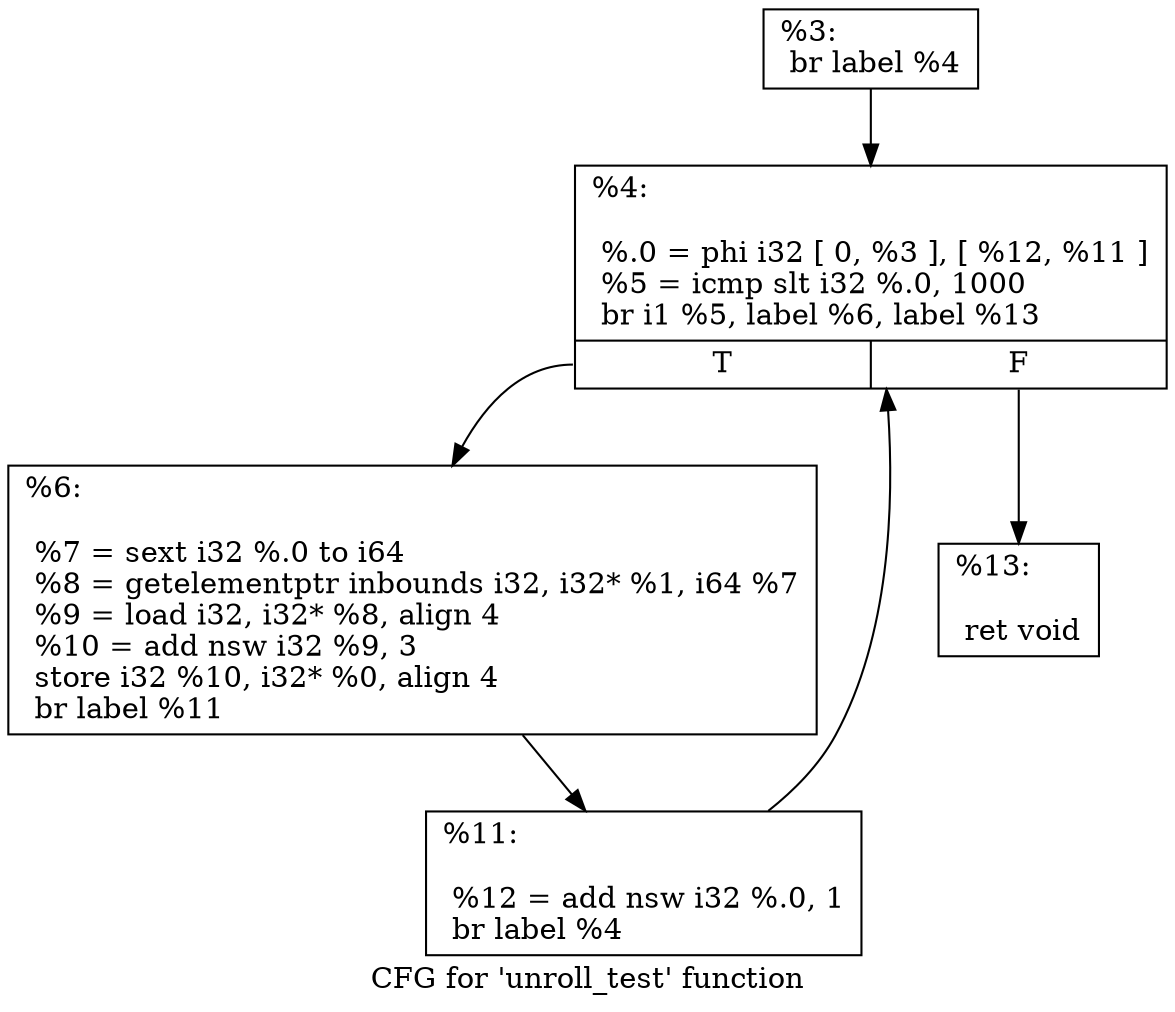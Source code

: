 digraph "CFG for 'unroll_test' function" {
	label="CFG for 'unroll_test' function";

	Node0x3bbef20 [shape=record,label="{%3:\l  br label %4\l}"];
	Node0x3bbef20 -> Node0x3bbef70;
	Node0x3bbef70 [shape=record,label="{%4:\l\l  %.0 = phi i32 [ 0, %3 ], [ %12, %11 ]\l  %5 = icmp slt i32 %.0, 1000\l  br i1 %5, label %6, label %13\l|{<s0>T|<s1>F}}"];
	Node0x3bbef70:s0 -> Node0x3bbf2d0;
	Node0x3bbef70:s1 -> Node0x3bbf320;
	Node0x3bbf2d0 [shape=record,label="{%6:\l\l  %7 = sext i32 %.0 to i64\l  %8 = getelementptr inbounds i32, i32* %1, i64 %7\l  %9 = load i32, i32* %8, align 4\l  %10 = add nsw i32 %9, 3\l  store i32 %10, i32* %0, align 4\l  br label %11\l}"];
	Node0x3bbf2d0 -> Node0x3bbf070;
	Node0x3bbf070 [shape=record,label="{%11:\l\l  %12 = add nsw i32 %.0, 1\l  br label %4\l}"];
	Node0x3bbf070 -> Node0x3bbef70;
	Node0x3bbf320 [shape=record,label="{%13:\l\l  ret void\l}"];
}
